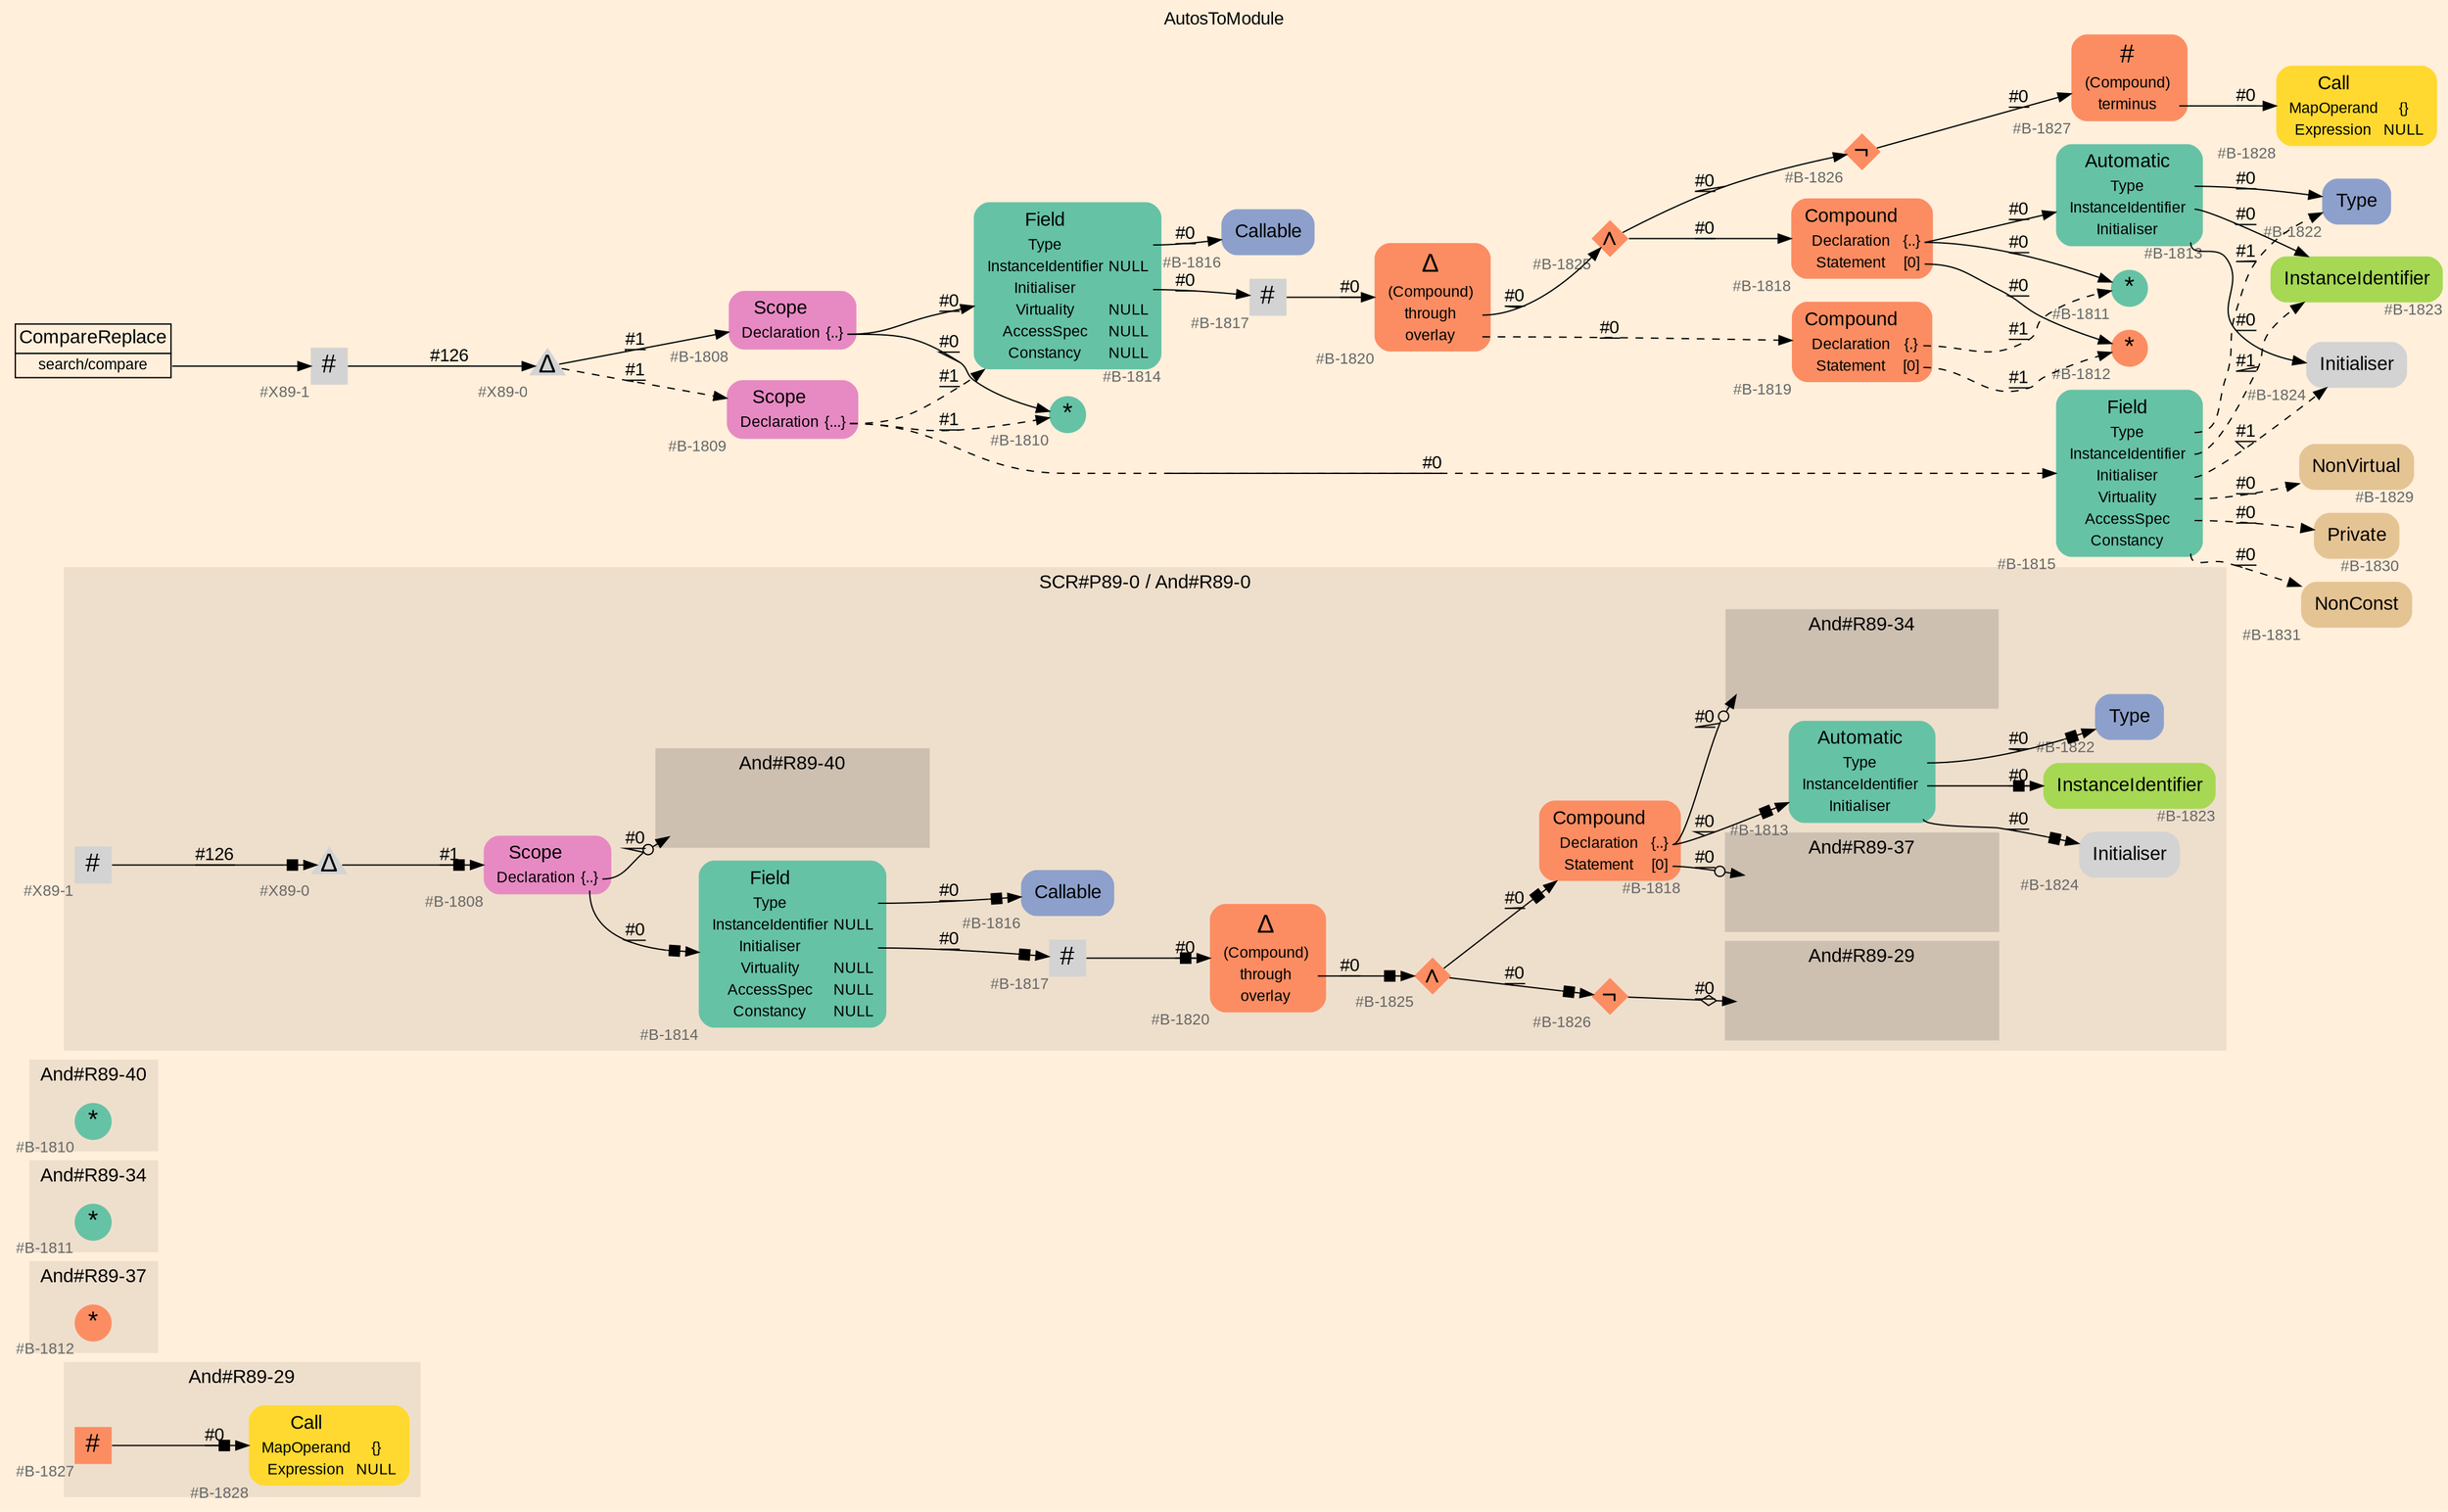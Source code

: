digraph "AutosToModule" {
label = "AutosToModule"
labelloc = t
graph [
    rankdir = "LR"
    ranksep = 0.3
    bgcolor = antiquewhite1
    color = black
    fontcolor = black
    fontname = "Arial"
];
node [
    fontname = "Arial"
];
edge [
    fontname = "Arial"
];

// -------------------- figure And#R89-29 --------------------
// -------- region And#R89-29 ----------
subgraph "clusterAnd#R89-29" {
    label = "And#R89-29"
    style = "filled"
    color = antiquewhite2
    fontsize = "15"
    // -------- block And#R89-29/#B-1827 ----------
    "And#R89-29/#B-1827" [
        fillcolor = "/set28/2"
        xlabel = "#B-1827"
        fontsize = "12"
        fontcolor = grey40
        shape = "square"
        label = <<FONT COLOR="black" POINT-SIZE="20">#</FONT>>
        style = "filled"
        penwidth = 0.0
        fixedsize = true
        width = 0.4
        height = 0.4
    ];
    
    // -------- block And#R89-29/#B-1828 ----------
    "And#R89-29/#B-1828" [
        fillcolor = "/set28/6"
        xlabel = "#B-1828"
        fontsize = "12"
        fontcolor = grey40
        shape = "plaintext"
        label = <<TABLE BORDER="0" CELLBORDER="0" CELLSPACING="0">
         <TR><TD><FONT COLOR="black" POINT-SIZE="15">Call</FONT></TD></TR>
         <TR><TD><FONT COLOR="black" POINT-SIZE="12">MapOperand</FONT></TD><TD PORT="port0"><FONT COLOR="black" POINT-SIZE="12">{}</FONT></TD></TR>
         <TR><TD><FONT COLOR="black" POINT-SIZE="12">Expression</FONT></TD><TD PORT="port1"><FONT COLOR="black" POINT-SIZE="12">NULL</FONT></TD></TR>
        </TABLE>>
        style = "rounded,filled"
    ];
    
}

"And#R89-29/#B-1827" -> "And#R89-29/#B-1828" [
    arrowhead="normalnonebox"
    label = "#0"
    decorate = true
    color = black
    fontcolor = black
];


// -------------------- figure And#R89-37 --------------------
// -------- region And#R89-37 ----------
subgraph "clusterAnd#R89-37" {
    label = "And#R89-37"
    style = "filled"
    color = antiquewhite2
    fontsize = "15"
    // -------- block And#R89-37/#B-1812 ----------
    "And#R89-37/#B-1812" [
        fillcolor = "/set28/2"
        xlabel = "#B-1812"
        fontsize = "12"
        fontcolor = grey40
        shape = "circle"
        label = <<FONT COLOR="black" POINT-SIZE="20">*</FONT>>
        style = "filled"
        penwidth = 0.0
        fixedsize = true
        width = 0.4
        height = 0.4
    ];
    
}


// -------------------- figure And#R89-34 --------------------
// -------- region And#R89-34 ----------
subgraph "clusterAnd#R89-34" {
    label = "And#R89-34"
    style = "filled"
    color = antiquewhite2
    fontsize = "15"
    // -------- block And#R89-34/#B-1811 ----------
    "And#R89-34/#B-1811" [
        fillcolor = "/set28/1"
        xlabel = "#B-1811"
        fontsize = "12"
        fontcolor = grey40
        shape = "circle"
        label = <<FONT COLOR="black" POINT-SIZE="20">*</FONT>>
        style = "filled"
        penwidth = 0.0
        fixedsize = true
        width = 0.4
        height = 0.4
    ];
    
}


// -------------------- figure And#R89-40 --------------------
// -------- region And#R89-40 ----------
subgraph "clusterAnd#R89-40" {
    label = "And#R89-40"
    style = "filled"
    color = antiquewhite2
    fontsize = "15"
    // -------- block And#R89-40/#B-1810 ----------
    "And#R89-40/#B-1810" [
        fillcolor = "/set28/1"
        xlabel = "#B-1810"
        fontsize = "12"
        fontcolor = grey40
        shape = "circle"
        label = <<FONT COLOR="black" POINT-SIZE="20">*</FONT>>
        style = "filled"
        penwidth = 0.0
        fixedsize = true
        width = 0.4
        height = 0.4
    ];
    
}


// -------------------- figure And#R89-0 --------------------
// -------- region And#R89-0 ----------
subgraph "clusterAnd#R89-0" {
    label = "SCR#P89-0 / And#R89-0"
    style = "filled"
    color = antiquewhite2
    fontsize = "15"
    // -------- block And#R89-0/#B-1808 ----------
    "And#R89-0/#B-1808" [
        fillcolor = "/set28/4"
        xlabel = "#B-1808"
        fontsize = "12"
        fontcolor = grey40
        shape = "plaintext"
        label = <<TABLE BORDER="0" CELLBORDER="0" CELLSPACING="0">
         <TR><TD><FONT COLOR="black" POINT-SIZE="15">Scope</FONT></TD></TR>
         <TR><TD><FONT COLOR="black" POINT-SIZE="12">Declaration</FONT></TD><TD PORT="port0"><FONT COLOR="black" POINT-SIZE="12">{..}</FONT></TD></TR>
        </TABLE>>
        style = "rounded,filled"
    ];
    
    // -------- block And#R89-0/#B-1820 ----------
    "And#R89-0/#B-1820" [
        fillcolor = "/set28/2"
        xlabel = "#B-1820"
        fontsize = "12"
        fontcolor = grey40
        shape = "plaintext"
        label = <<TABLE BORDER="0" CELLBORDER="0" CELLSPACING="0">
         <TR><TD><FONT COLOR="black" POINT-SIZE="20">Δ</FONT></TD></TR>
         <TR><TD><FONT COLOR="black" POINT-SIZE="12">(Compound)</FONT></TD><TD PORT="port0"></TD></TR>
         <TR><TD><FONT COLOR="black" POINT-SIZE="12">through</FONT></TD><TD PORT="port1"></TD></TR>
         <TR><TD><FONT COLOR="black" POINT-SIZE="12">overlay</FONT></TD><TD PORT="port2"></TD></TR>
        </TABLE>>
        style = "rounded,filled"
    ];
    
    // -------- block And#R89-0/#B-1826 ----------
    "And#R89-0/#B-1826" [
        fillcolor = "/set28/2"
        xlabel = "#B-1826"
        fontsize = "12"
        fontcolor = grey40
        shape = "diamond"
        label = <<FONT COLOR="black" POINT-SIZE="20">¬</FONT>>
        style = "filled"
        penwidth = 0.0
        fixedsize = true
        width = 0.4
        height = 0.4
    ];
    
    // -------- block And#R89-0/#B-1818 ----------
    "And#R89-0/#B-1818" [
        fillcolor = "/set28/2"
        xlabel = "#B-1818"
        fontsize = "12"
        fontcolor = grey40
        shape = "plaintext"
        label = <<TABLE BORDER="0" CELLBORDER="0" CELLSPACING="0">
         <TR><TD><FONT COLOR="black" POINT-SIZE="15">Compound</FONT></TD></TR>
         <TR><TD><FONT COLOR="black" POINT-SIZE="12">Declaration</FONT></TD><TD PORT="port0"><FONT COLOR="black" POINT-SIZE="12">{..}</FONT></TD></TR>
         <TR><TD><FONT COLOR="black" POINT-SIZE="12">Statement</FONT></TD><TD PORT="port1"><FONT COLOR="black" POINT-SIZE="12">[0]</FONT></TD></TR>
        </TABLE>>
        style = "rounded,filled"
    ];
    
    // -------- block And#R89-0/#B-1813 ----------
    "And#R89-0/#B-1813" [
        fillcolor = "/set28/1"
        xlabel = "#B-1813"
        fontsize = "12"
        fontcolor = grey40
        shape = "plaintext"
        label = <<TABLE BORDER="0" CELLBORDER="0" CELLSPACING="0">
         <TR><TD><FONT COLOR="black" POINT-SIZE="15">Automatic</FONT></TD></TR>
         <TR><TD><FONT COLOR="black" POINT-SIZE="12">Type</FONT></TD><TD PORT="port0"></TD></TR>
         <TR><TD><FONT COLOR="black" POINT-SIZE="12">InstanceIdentifier</FONT></TD><TD PORT="port1"></TD></TR>
         <TR><TD><FONT COLOR="black" POINT-SIZE="12">Initialiser</FONT></TD><TD PORT="port2"></TD></TR>
        </TABLE>>
        style = "rounded,filled"
    ];
    
    // -------- block And#R89-0/#B-1814 ----------
    "And#R89-0/#B-1814" [
        fillcolor = "/set28/1"
        xlabel = "#B-1814"
        fontsize = "12"
        fontcolor = grey40
        shape = "plaintext"
        label = <<TABLE BORDER="0" CELLBORDER="0" CELLSPACING="0">
         <TR><TD><FONT COLOR="black" POINT-SIZE="15">Field</FONT></TD></TR>
         <TR><TD><FONT COLOR="black" POINT-SIZE="12">Type</FONT></TD><TD PORT="port0"></TD></TR>
         <TR><TD><FONT COLOR="black" POINT-SIZE="12">InstanceIdentifier</FONT></TD><TD PORT="port1"><FONT COLOR="black" POINT-SIZE="12">NULL</FONT></TD></TR>
         <TR><TD><FONT COLOR="black" POINT-SIZE="12">Initialiser</FONT></TD><TD PORT="port2"></TD></TR>
         <TR><TD><FONT COLOR="black" POINT-SIZE="12">Virtuality</FONT></TD><TD PORT="port3"><FONT COLOR="black" POINT-SIZE="12">NULL</FONT></TD></TR>
         <TR><TD><FONT COLOR="black" POINT-SIZE="12">AccessSpec</FONT></TD><TD PORT="port4"><FONT COLOR="black" POINT-SIZE="12">NULL</FONT></TD></TR>
         <TR><TD><FONT COLOR="black" POINT-SIZE="12">Constancy</FONT></TD><TD PORT="port5"><FONT COLOR="black" POINT-SIZE="12">NULL</FONT></TD></TR>
        </TABLE>>
        style = "rounded,filled"
    ];
    
    // -------- block And#R89-0/#B-1816 ----------
    "And#R89-0/#B-1816" [
        fillcolor = "/set28/3"
        xlabel = "#B-1816"
        fontsize = "12"
        fontcolor = grey40
        shape = "plaintext"
        label = <<TABLE BORDER="0" CELLBORDER="0" CELLSPACING="0">
         <TR><TD><FONT COLOR="black" POINT-SIZE="15">Callable</FONT></TD></TR>
        </TABLE>>
        style = "rounded,filled"
    ];
    
    // -------- block And#R89-0/#B-1817 ----------
    "And#R89-0/#B-1817" [
        xlabel = "#B-1817"
        fontsize = "12"
        fontcolor = grey40
        shape = "square"
        label = <<FONT COLOR="black" POINT-SIZE="20">#</FONT>>
        style = "filled"
        penwidth = 0.0
        fixedsize = true
        width = 0.4
        height = 0.4
    ];
    
    // -------- block And#R89-0/#B-1822 ----------
    "And#R89-0/#B-1822" [
        fillcolor = "/set28/3"
        xlabel = "#B-1822"
        fontsize = "12"
        fontcolor = grey40
        shape = "plaintext"
        label = <<TABLE BORDER="0" CELLBORDER="0" CELLSPACING="0">
         <TR><TD><FONT COLOR="black" POINT-SIZE="15">Type</FONT></TD></TR>
        </TABLE>>
        style = "rounded,filled"
    ];
    
    // -------- block And#R89-0/#B-1823 ----------
    "And#R89-0/#B-1823" [
        fillcolor = "/set28/5"
        xlabel = "#B-1823"
        fontsize = "12"
        fontcolor = grey40
        shape = "plaintext"
        label = <<TABLE BORDER="0" CELLBORDER="0" CELLSPACING="0">
         <TR><TD><FONT COLOR="black" POINT-SIZE="15">InstanceIdentifier</FONT></TD></TR>
        </TABLE>>
        style = "rounded,filled"
    ];
    
    // -------- block And#R89-0/#B-1824 ----------
    "And#R89-0/#B-1824" [
        xlabel = "#B-1824"
        fontsize = "12"
        fontcolor = grey40
        shape = "plaintext"
        label = <<TABLE BORDER="0" CELLBORDER="0" CELLSPACING="0">
         <TR><TD><FONT COLOR="black" POINT-SIZE="15">Initialiser</FONT></TD></TR>
        </TABLE>>
        style = "rounded,filled"
    ];
    
    // -------- block And#R89-0/#B-1825 ----------
    "And#R89-0/#B-1825" [
        fillcolor = "/set28/2"
        xlabel = "#B-1825"
        fontsize = "12"
        fontcolor = grey40
        shape = "diamond"
        label = <<FONT COLOR="black" POINT-SIZE="20">∧</FONT>>
        style = "filled"
        penwidth = 0.0
        fixedsize = true
        width = 0.4
        height = 0.4
    ];
    
    // -------- block And#R89-0/#X89-0 ----------
    "And#R89-0/#X89-0" [
        xlabel = "#X89-0"
        fontsize = "12"
        fontcolor = grey40
        shape = "triangle"
        label = <<FONT COLOR="black" POINT-SIZE="20">Δ</FONT>>
        style = "filled"
        penwidth = 0.0
        fixedsize = true
        width = 0.4
        height = 0.4
    ];
    
    // -------- block And#R89-0/#X89-1 ----------
    "And#R89-0/#X89-1" [
        xlabel = "#X89-1"
        fontsize = "12"
        fontcolor = grey40
        shape = "square"
        label = <<FONT COLOR="black" POINT-SIZE="20">#</FONT>>
        style = "filled"
        penwidth = 0.0
        fixedsize = true
        width = 0.4
        height = 0.4
    ];
    
    // -------- region And#R89-0/And#R89-40 ----------
    subgraph "clusterAnd#R89-0/And#R89-40" {
        label = "And#R89-40"
        style = "filled"
        color = antiquewhite3
        fontsize = "15"
        // -------- block And#R89-0/And#R89-40/#B-1810 ----------
        "And#R89-0/And#R89-40/#B-1810" [
            fillcolor = "/set28/1"
            xlabel = "#B-1810"
            fontsize = "12"
            fontcolor = grey40
            shape = "none"
            style = "invisible"
        ];
        
    }
    
    // -------- region And#R89-0/And#R89-34 ----------
    subgraph "clusterAnd#R89-0/And#R89-34" {
        label = "And#R89-34"
        style = "filled"
        color = antiquewhite3
        fontsize = "15"
        // -------- block And#R89-0/And#R89-34/#B-1811 ----------
        "And#R89-0/And#R89-34/#B-1811" [
            fillcolor = "/set28/1"
            xlabel = "#B-1811"
            fontsize = "12"
            fontcolor = grey40
            shape = "none"
            style = "invisible"
        ];
        
    }
    
    // -------- region And#R89-0/And#R89-37 ----------
    subgraph "clusterAnd#R89-0/And#R89-37" {
        label = "And#R89-37"
        style = "filled"
        color = antiquewhite3
        fontsize = "15"
        // -------- block And#R89-0/And#R89-37/#B-1812 ----------
        "And#R89-0/And#R89-37/#B-1812" [
            fillcolor = "/set28/2"
            xlabel = "#B-1812"
            fontsize = "12"
            fontcolor = grey40
            shape = "none"
            style = "invisible"
        ];
        
    }
    
    // -------- region And#R89-0/And#R89-29 ----------
    subgraph "clusterAnd#R89-0/And#R89-29" {
        label = "And#R89-29"
        style = "filled"
        color = antiquewhite3
        fontsize = "15"
        // -------- block And#R89-0/And#R89-29/#B-1827 ----------
        "And#R89-0/And#R89-29/#B-1827" [
            fillcolor = "/set28/2"
            xlabel = "#B-1827"
            fontsize = "12"
            fontcolor = grey40
            shape = "none"
            style = "invisible"
        ];
        
    }
    
}

"And#R89-0/#B-1808":port0 -> "And#R89-0/And#R89-40/#B-1810" [
    arrowhead="normalnoneodot"
    label = "#0"
    decorate = true
    color = black
    fontcolor = black
];

"And#R89-0/#B-1808":port0 -> "And#R89-0/#B-1814" [
    arrowhead="normalnonebox"
    label = "#0"
    decorate = true
    color = black
    fontcolor = black
];

"And#R89-0/#B-1820":port1 -> "And#R89-0/#B-1825" [
    arrowhead="normalnonebox"
    label = "#0"
    decorate = true
    color = black
    fontcolor = black
];

"And#R89-0/#B-1826" -> "And#R89-0/And#R89-29/#B-1827" [
    arrowhead="normalnoneodiamond"
    label = "#0"
    decorate = true
    color = black
    fontcolor = black
];

"And#R89-0/#B-1818":port0 -> "And#R89-0/And#R89-34/#B-1811" [
    arrowhead="normalnoneodot"
    label = "#0"
    decorate = true
    color = black
    fontcolor = black
];

"And#R89-0/#B-1818":port0 -> "And#R89-0/#B-1813" [
    arrowhead="normalnonebox"
    label = "#0"
    decorate = true
    color = black
    fontcolor = black
];

"And#R89-0/#B-1818":port1 -> "And#R89-0/And#R89-37/#B-1812" [
    arrowhead="normalnoneodot"
    label = "#0"
    decorate = true
    color = black
    fontcolor = black
];

"And#R89-0/#B-1813":port0 -> "And#R89-0/#B-1822" [
    arrowhead="normalnonebox"
    label = "#0"
    decorate = true
    color = black
    fontcolor = black
];

"And#R89-0/#B-1813":port1 -> "And#R89-0/#B-1823" [
    arrowhead="normalnonebox"
    label = "#0"
    decorate = true
    color = black
    fontcolor = black
];

"And#R89-0/#B-1813":port2 -> "And#R89-0/#B-1824" [
    arrowhead="normalnonebox"
    label = "#0"
    decorate = true
    color = black
    fontcolor = black
];

"And#R89-0/#B-1814":port0 -> "And#R89-0/#B-1816" [
    arrowhead="normalnonebox"
    label = "#0"
    decorate = true
    color = black
    fontcolor = black
];

"And#R89-0/#B-1814":port2 -> "And#R89-0/#B-1817" [
    arrowhead="normalnonebox"
    label = "#0"
    decorate = true
    color = black
    fontcolor = black
];

"And#R89-0/#B-1817" -> "And#R89-0/#B-1820" [
    arrowhead="normalnonebox"
    label = "#0"
    decorate = true
    color = black
    fontcolor = black
];

"And#R89-0/#B-1825" -> "And#R89-0/#B-1826" [
    arrowhead="normalnonebox"
    label = "#0"
    decorate = true
    color = black
    fontcolor = black
];

"And#R89-0/#B-1825" -> "And#R89-0/#B-1818" [
    arrowhead="normalnonebox"
    label = "#0"
    decorate = true
    color = black
    fontcolor = black
];

"And#R89-0/#X89-0" -> "And#R89-0/#B-1808" [
    arrowhead="normalnonebox"
    label = "#1"
    decorate = true
    color = black
    fontcolor = black
];

"And#R89-0/#X89-1" -> "And#R89-0/#X89-0" [
    arrowhead="normalnonebox"
    label = "#126"
    decorate = true
    color = black
    fontcolor = black
];


// -------------------- transformation figure --------------------
// -------- block CR#X89-2 ----------
"CR#X89-2" [
    fillcolor = antiquewhite1
    fontsize = "12"
    fontcolor = grey40
    shape = "plaintext"
    label = <<TABLE BORDER="0" CELLBORDER="1" CELLSPACING="0">
     <TR><TD><FONT COLOR="black" POINT-SIZE="15">CompareReplace</FONT></TD></TR>
     <TR><TD PORT="port0"><FONT COLOR="black" POINT-SIZE="12">search/compare</FONT></TD></TR>
    </TABLE>>
    style = "filled"
    color = black
];

// -------- block #X89-1 ----------
"#X89-1" [
    xlabel = "#X89-1"
    fontsize = "12"
    fontcolor = grey40
    shape = "square"
    label = <<FONT COLOR="black" POINT-SIZE="20">#</FONT>>
    style = "filled"
    penwidth = 0.0
    fixedsize = true
    width = 0.4
    height = 0.4
];

// -------- block #X89-0 ----------
"#X89-0" [
    xlabel = "#X89-0"
    fontsize = "12"
    fontcolor = grey40
    shape = "triangle"
    label = <<FONT COLOR="black" POINT-SIZE="20">Δ</FONT>>
    style = "filled"
    penwidth = 0.0
    fixedsize = true
    width = 0.4
    height = 0.4
];

// -------- block #B-1808 ----------
"#B-1808" [
    fillcolor = "/set28/4"
    xlabel = "#B-1808"
    fontsize = "12"
    fontcolor = grey40
    shape = "plaintext"
    label = <<TABLE BORDER="0" CELLBORDER="0" CELLSPACING="0">
     <TR><TD><FONT COLOR="black" POINT-SIZE="15">Scope</FONT></TD></TR>
     <TR><TD><FONT COLOR="black" POINT-SIZE="12">Declaration</FONT></TD><TD PORT="port0"><FONT COLOR="black" POINT-SIZE="12">{..}</FONT></TD></TR>
    </TABLE>>
    style = "rounded,filled"
];

// -------- block #B-1810 ----------
"#B-1810" [
    fillcolor = "/set28/1"
    xlabel = "#B-1810"
    fontsize = "12"
    fontcolor = grey40
    shape = "circle"
    label = <<FONT COLOR="black" POINT-SIZE="20">*</FONT>>
    style = "filled"
    penwidth = 0.0
    fixedsize = true
    width = 0.4
    height = 0.4
];

// -------- block #B-1814 ----------
"#B-1814" [
    fillcolor = "/set28/1"
    xlabel = "#B-1814"
    fontsize = "12"
    fontcolor = grey40
    shape = "plaintext"
    label = <<TABLE BORDER="0" CELLBORDER="0" CELLSPACING="0">
     <TR><TD><FONT COLOR="black" POINT-SIZE="15">Field</FONT></TD></TR>
     <TR><TD><FONT COLOR="black" POINT-SIZE="12">Type</FONT></TD><TD PORT="port0"></TD></TR>
     <TR><TD><FONT COLOR="black" POINT-SIZE="12">InstanceIdentifier</FONT></TD><TD PORT="port1"><FONT COLOR="black" POINT-SIZE="12">NULL</FONT></TD></TR>
     <TR><TD><FONT COLOR="black" POINT-SIZE="12">Initialiser</FONT></TD><TD PORT="port2"></TD></TR>
     <TR><TD><FONT COLOR="black" POINT-SIZE="12">Virtuality</FONT></TD><TD PORT="port3"><FONT COLOR="black" POINT-SIZE="12">NULL</FONT></TD></TR>
     <TR><TD><FONT COLOR="black" POINT-SIZE="12">AccessSpec</FONT></TD><TD PORT="port4"><FONT COLOR="black" POINT-SIZE="12">NULL</FONT></TD></TR>
     <TR><TD><FONT COLOR="black" POINT-SIZE="12">Constancy</FONT></TD><TD PORT="port5"><FONT COLOR="black" POINT-SIZE="12">NULL</FONT></TD></TR>
    </TABLE>>
    style = "rounded,filled"
];

// -------- block #B-1816 ----------
"#B-1816" [
    fillcolor = "/set28/3"
    xlabel = "#B-1816"
    fontsize = "12"
    fontcolor = grey40
    shape = "plaintext"
    label = <<TABLE BORDER="0" CELLBORDER="0" CELLSPACING="0">
     <TR><TD><FONT COLOR="black" POINT-SIZE="15">Callable</FONT></TD></TR>
    </TABLE>>
    style = "rounded,filled"
];

// -------- block #B-1817 ----------
"#B-1817" [
    xlabel = "#B-1817"
    fontsize = "12"
    fontcolor = grey40
    shape = "square"
    label = <<FONT COLOR="black" POINT-SIZE="20">#</FONT>>
    style = "filled"
    penwidth = 0.0
    fixedsize = true
    width = 0.4
    height = 0.4
];

// -------- block #B-1820 ----------
"#B-1820" [
    fillcolor = "/set28/2"
    xlabel = "#B-1820"
    fontsize = "12"
    fontcolor = grey40
    shape = "plaintext"
    label = <<TABLE BORDER="0" CELLBORDER="0" CELLSPACING="0">
     <TR><TD><FONT COLOR="black" POINT-SIZE="20">Δ</FONT></TD></TR>
     <TR><TD><FONT COLOR="black" POINT-SIZE="12">(Compound)</FONT></TD><TD PORT="port0"></TD></TR>
     <TR><TD><FONT COLOR="black" POINT-SIZE="12">through</FONT></TD><TD PORT="port1"></TD></TR>
     <TR><TD><FONT COLOR="black" POINT-SIZE="12">overlay</FONT></TD><TD PORT="port2"></TD></TR>
    </TABLE>>
    style = "rounded,filled"
];

// -------- block #B-1825 ----------
"#B-1825" [
    fillcolor = "/set28/2"
    xlabel = "#B-1825"
    fontsize = "12"
    fontcolor = grey40
    shape = "diamond"
    label = <<FONT COLOR="black" POINT-SIZE="20">∧</FONT>>
    style = "filled"
    penwidth = 0.0
    fixedsize = true
    width = 0.4
    height = 0.4
];

// -------- block #B-1826 ----------
"#B-1826" [
    fillcolor = "/set28/2"
    xlabel = "#B-1826"
    fontsize = "12"
    fontcolor = grey40
    shape = "diamond"
    label = <<FONT COLOR="black" POINT-SIZE="20">¬</FONT>>
    style = "filled"
    penwidth = 0.0
    fixedsize = true
    width = 0.4
    height = 0.4
];

// -------- block #B-1827 ----------
"#B-1827" [
    fillcolor = "/set28/2"
    xlabel = "#B-1827"
    fontsize = "12"
    fontcolor = grey40
    shape = "plaintext"
    label = <<TABLE BORDER="0" CELLBORDER="0" CELLSPACING="0">
     <TR><TD><FONT COLOR="black" POINT-SIZE="20">#</FONT></TD></TR>
     <TR><TD><FONT COLOR="black" POINT-SIZE="12">(Compound)</FONT></TD><TD PORT="port0"></TD></TR>
     <TR><TD><FONT COLOR="black" POINT-SIZE="12">terminus</FONT></TD><TD PORT="port1"></TD></TR>
    </TABLE>>
    style = "rounded,filled"
];

// -------- block #B-1828 ----------
"#B-1828" [
    fillcolor = "/set28/6"
    xlabel = "#B-1828"
    fontsize = "12"
    fontcolor = grey40
    shape = "plaintext"
    label = <<TABLE BORDER="0" CELLBORDER="0" CELLSPACING="0">
     <TR><TD><FONT COLOR="black" POINT-SIZE="15">Call</FONT></TD></TR>
     <TR><TD><FONT COLOR="black" POINT-SIZE="12">MapOperand</FONT></TD><TD PORT="port0"><FONT COLOR="black" POINT-SIZE="12">{}</FONT></TD></TR>
     <TR><TD><FONT COLOR="black" POINT-SIZE="12">Expression</FONT></TD><TD PORT="port1"><FONT COLOR="black" POINT-SIZE="12">NULL</FONT></TD></TR>
    </TABLE>>
    style = "rounded,filled"
];

// -------- block #B-1818 ----------
"#B-1818" [
    fillcolor = "/set28/2"
    xlabel = "#B-1818"
    fontsize = "12"
    fontcolor = grey40
    shape = "plaintext"
    label = <<TABLE BORDER="0" CELLBORDER="0" CELLSPACING="0">
     <TR><TD><FONT COLOR="black" POINT-SIZE="15">Compound</FONT></TD></TR>
     <TR><TD><FONT COLOR="black" POINT-SIZE="12">Declaration</FONT></TD><TD PORT="port0"><FONT COLOR="black" POINT-SIZE="12">{..}</FONT></TD></TR>
     <TR><TD><FONT COLOR="black" POINT-SIZE="12">Statement</FONT></TD><TD PORT="port1"><FONT COLOR="black" POINT-SIZE="12">[0]</FONT></TD></TR>
    </TABLE>>
    style = "rounded,filled"
];

// -------- block #B-1811 ----------
"#B-1811" [
    fillcolor = "/set28/1"
    xlabel = "#B-1811"
    fontsize = "12"
    fontcolor = grey40
    shape = "circle"
    label = <<FONT COLOR="black" POINT-SIZE="20">*</FONT>>
    style = "filled"
    penwidth = 0.0
    fixedsize = true
    width = 0.4
    height = 0.4
];

// -------- block #B-1813 ----------
"#B-1813" [
    fillcolor = "/set28/1"
    xlabel = "#B-1813"
    fontsize = "12"
    fontcolor = grey40
    shape = "plaintext"
    label = <<TABLE BORDER="0" CELLBORDER="0" CELLSPACING="0">
     <TR><TD><FONT COLOR="black" POINT-SIZE="15">Automatic</FONT></TD></TR>
     <TR><TD><FONT COLOR="black" POINT-SIZE="12">Type</FONT></TD><TD PORT="port0"></TD></TR>
     <TR><TD><FONT COLOR="black" POINT-SIZE="12">InstanceIdentifier</FONT></TD><TD PORT="port1"></TD></TR>
     <TR><TD><FONT COLOR="black" POINT-SIZE="12">Initialiser</FONT></TD><TD PORT="port2"></TD></TR>
    </TABLE>>
    style = "rounded,filled"
];

// -------- block #B-1822 ----------
"#B-1822" [
    fillcolor = "/set28/3"
    xlabel = "#B-1822"
    fontsize = "12"
    fontcolor = grey40
    shape = "plaintext"
    label = <<TABLE BORDER="0" CELLBORDER="0" CELLSPACING="0">
     <TR><TD><FONT COLOR="black" POINT-SIZE="15">Type</FONT></TD></TR>
    </TABLE>>
    style = "rounded,filled"
];

// -------- block #B-1823 ----------
"#B-1823" [
    fillcolor = "/set28/5"
    xlabel = "#B-1823"
    fontsize = "12"
    fontcolor = grey40
    shape = "plaintext"
    label = <<TABLE BORDER="0" CELLBORDER="0" CELLSPACING="0">
     <TR><TD><FONT COLOR="black" POINT-SIZE="15">InstanceIdentifier</FONT></TD></TR>
    </TABLE>>
    style = "rounded,filled"
];

// -------- block #B-1824 ----------
"#B-1824" [
    xlabel = "#B-1824"
    fontsize = "12"
    fontcolor = grey40
    shape = "plaintext"
    label = <<TABLE BORDER="0" CELLBORDER="0" CELLSPACING="0">
     <TR><TD><FONT COLOR="black" POINT-SIZE="15">Initialiser</FONT></TD></TR>
    </TABLE>>
    style = "rounded,filled"
];

// -------- block #B-1812 ----------
"#B-1812" [
    fillcolor = "/set28/2"
    xlabel = "#B-1812"
    fontsize = "12"
    fontcolor = grey40
    shape = "circle"
    label = <<FONT COLOR="black" POINT-SIZE="20">*</FONT>>
    style = "filled"
    penwidth = 0.0
    fixedsize = true
    width = 0.4
    height = 0.4
];

// -------- block #B-1819 ----------
"#B-1819" [
    fillcolor = "/set28/2"
    xlabel = "#B-1819"
    fontsize = "12"
    fontcolor = grey40
    shape = "plaintext"
    label = <<TABLE BORDER="0" CELLBORDER="0" CELLSPACING="0">
     <TR><TD><FONT COLOR="black" POINT-SIZE="15">Compound</FONT></TD></TR>
     <TR><TD><FONT COLOR="black" POINT-SIZE="12">Declaration</FONT></TD><TD PORT="port0"><FONT COLOR="black" POINT-SIZE="12">{.}</FONT></TD></TR>
     <TR><TD><FONT COLOR="black" POINT-SIZE="12">Statement</FONT></TD><TD PORT="port1"><FONT COLOR="black" POINT-SIZE="12">[0]</FONT></TD></TR>
    </TABLE>>
    style = "rounded,filled"
];

// -------- block #B-1809 ----------
"#B-1809" [
    fillcolor = "/set28/4"
    xlabel = "#B-1809"
    fontsize = "12"
    fontcolor = grey40
    shape = "plaintext"
    label = <<TABLE BORDER="0" CELLBORDER="0" CELLSPACING="0">
     <TR><TD><FONT COLOR="black" POINT-SIZE="15">Scope</FONT></TD></TR>
     <TR><TD><FONT COLOR="black" POINT-SIZE="12">Declaration</FONT></TD><TD PORT="port0"><FONT COLOR="black" POINT-SIZE="12">{...}</FONT></TD></TR>
    </TABLE>>
    style = "rounded,filled"
];

// -------- block #B-1815 ----------
"#B-1815" [
    fillcolor = "/set28/1"
    xlabel = "#B-1815"
    fontsize = "12"
    fontcolor = grey40
    shape = "plaintext"
    label = <<TABLE BORDER="0" CELLBORDER="0" CELLSPACING="0">
     <TR><TD><FONT COLOR="black" POINT-SIZE="15">Field</FONT></TD></TR>
     <TR><TD><FONT COLOR="black" POINT-SIZE="12">Type</FONT></TD><TD PORT="port0"></TD></TR>
     <TR><TD><FONT COLOR="black" POINT-SIZE="12">InstanceIdentifier</FONT></TD><TD PORT="port1"></TD></TR>
     <TR><TD><FONT COLOR="black" POINT-SIZE="12">Initialiser</FONT></TD><TD PORT="port2"></TD></TR>
     <TR><TD><FONT COLOR="black" POINT-SIZE="12">Virtuality</FONT></TD><TD PORT="port3"></TD></TR>
     <TR><TD><FONT COLOR="black" POINT-SIZE="12">AccessSpec</FONT></TD><TD PORT="port4"></TD></TR>
     <TR><TD><FONT COLOR="black" POINT-SIZE="12">Constancy</FONT></TD><TD PORT="port5"></TD></TR>
    </TABLE>>
    style = "rounded,filled"
];

// -------- block #B-1829 ----------
"#B-1829" [
    fillcolor = "/set28/7"
    xlabel = "#B-1829"
    fontsize = "12"
    fontcolor = grey40
    shape = "plaintext"
    label = <<TABLE BORDER="0" CELLBORDER="0" CELLSPACING="0">
     <TR><TD><FONT COLOR="black" POINT-SIZE="15">NonVirtual</FONT></TD></TR>
    </TABLE>>
    style = "rounded,filled"
];

// -------- block #B-1830 ----------
"#B-1830" [
    fillcolor = "/set28/7"
    xlabel = "#B-1830"
    fontsize = "12"
    fontcolor = grey40
    shape = "plaintext"
    label = <<TABLE BORDER="0" CELLBORDER="0" CELLSPACING="0">
     <TR><TD><FONT COLOR="black" POINT-SIZE="15">Private</FONT></TD></TR>
    </TABLE>>
    style = "rounded,filled"
];

// -------- block #B-1831 ----------
"#B-1831" [
    fillcolor = "/set28/7"
    xlabel = "#B-1831"
    fontsize = "12"
    fontcolor = grey40
    shape = "plaintext"
    label = <<TABLE BORDER="0" CELLBORDER="0" CELLSPACING="0">
     <TR><TD><FONT COLOR="black" POINT-SIZE="15">NonConst</FONT></TD></TR>
    </TABLE>>
    style = "rounded,filled"
];

"CR#X89-2":port0 -> "#X89-1" [
    label = ""
    decorate = true
    color = black
    fontcolor = black
];

"#X89-1" -> "#X89-0" [
    label = "#126"
    decorate = true
    color = black
    fontcolor = black
];

"#X89-0" -> "#B-1808" [
    label = "#1"
    decorate = true
    color = black
    fontcolor = black
];

"#X89-0" -> "#B-1809" [
    style="dashed"
    label = "#1"
    decorate = true
    color = black
    fontcolor = black
];

"#B-1808":port0 -> "#B-1810" [
    label = "#0"
    decorate = true
    color = black
    fontcolor = black
];

"#B-1808":port0 -> "#B-1814" [
    label = "#0"
    decorate = true
    color = black
    fontcolor = black
];

"#B-1814":port0 -> "#B-1816" [
    label = "#0"
    decorate = true
    color = black
    fontcolor = black
];

"#B-1814":port2 -> "#B-1817" [
    label = "#0"
    decorate = true
    color = black
    fontcolor = black
];

"#B-1817" -> "#B-1820" [
    label = "#0"
    decorate = true
    color = black
    fontcolor = black
];

"#B-1820":port1 -> "#B-1825" [
    label = "#0"
    decorate = true
    color = black
    fontcolor = black
];

"#B-1820":port2 -> "#B-1819" [
    style="dashed"
    label = "#0"
    decorate = true
    color = black
    fontcolor = black
];

"#B-1825" -> "#B-1826" [
    label = "#0"
    decorate = true
    color = black
    fontcolor = black
];

"#B-1825" -> "#B-1818" [
    label = "#0"
    decorate = true
    color = black
    fontcolor = black
];

"#B-1826" -> "#B-1827" [
    label = "#0"
    decorate = true
    color = black
    fontcolor = black
];

"#B-1827":port1 -> "#B-1828" [
    label = "#0"
    decorate = true
    color = black
    fontcolor = black
];

"#B-1818":port0 -> "#B-1811" [
    label = "#0"
    decorate = true
    color = black
    fontcolor = black
];

"#B-1818":port0 -> "#B-1813" [
    label = "#0"
    decorate = true
    color = black
    fontcolor = black
];

"#B-1818":port1 -> "#B-1812" [
    label = "#0"
    decorate = true
    color = black
    fontcolor = black
];

"#B-1813":port0 -> "#B-1822" [
    label = "#0"
    decorate = true
    color = black
    fontcolor = black
];

"#B-1813":port1 -> "#B-1823" [
    label = "#0"
    decorate = true
    color = black
    fontcolor = black
];

"#B-1813":port2 -> "#B-1824" [
    label = "#0"
    decorate = true
    color = black
    fontcolor = black
];

"#B-1819":port0 -> "#B-1811" [
    style="dashed"
    label = "#1"
    decorate = true
    color = black
    fontcolor = black
];

"#B-1819":port1 -> "#B-1812" [
    style="dashed"
    label = "#1"
    decorate = true
    color = black
    fontcolor = black
];

"#B-1809":port0 -> "#B-1810" [
    style="dashed"
    label = "#1"
    decorate = true
    color = black
    fontcolor = black
];

"#B-1809":port0 -> "#B-1814" [
    style="dashed"
    label = "#1"
    decorate = true
    color = black
    fontcolor = black
];

"#B-1809":port0 -> "#B-1815" [
    style="dashed"
    label = "#0"
    decorate = true
    color = black
    fontcolor = black
];

"#B-1815":port0 -> "#B-1822" [
    style="dashed"
    label = "#1"
    decorate = true
    color = black
    fontcolor = black
];

"#B-1815":port1 -> "#B-1823" [
    style="dashed"
    label = "#1"
    decorate = true
    color = black
    fontcolor = black
];

"#B-1815":port2 -> "#B-1824" [
    style="dashed"
    label = "#1"
    decorate = true
    color = black
    fontcolor = black
];

"#B-1815":port3 -> "#B-1829" [
    style="dashed"
    label = "#0"
    decorate = true
    color = black
    fontcolor = black
];

"#B-1815":port4 -> "#B-1830" [
    style="dashed"
    label = "#0"
    decorate = true
    color = black
    fontcolor = black
];

"#B-1815":port5 -> "#B-1831" [
    style="dashed"
    label = "#0"
    decorate = true
    color = black
    fontcolor = black
];


}
